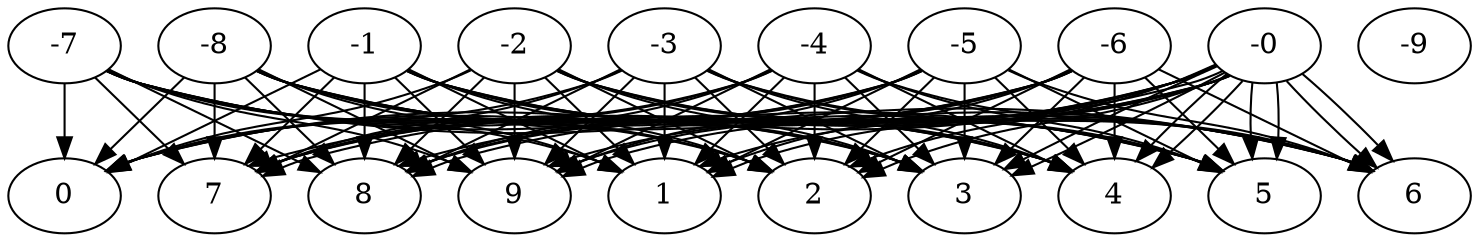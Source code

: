 digraph {
  0-0 -> 1-0;
  0-0 -> 0-1;
  1-0 -> 2-0;
  1-0 -> 1-1;
  0-1 -> 0-2;
  2-0 -> 3-0;
  2-0 -> 2-1;
  1-1 -> 1-2;
  0-2 -> 0-3;
  3-0 -> 4-0;
  3-0 -> 3-1;
  2-1 -> 2-2;
  1-2 -> 1-3;
  0-3 -> 0-4;
  4-0 -> 5-0;
  4-0 -> 4-1;
  3-1 -> 3-2;
  2-2 -> 2-3;
  1-3 -> 1-4;
  0-4 -> 0-5;
  5-0 -> 6-0;
  5-0 -> 5-1;
  4-1 -> 4-2;
  3-2 -> 3-3;
  2-3 -> 2-4;
  1-4 -> 1-5;
  0-5 -> 0-6;
  6-0 -> 7-0;
  6-0 -> 6-1;
  5-1 -> 5-2;
  4-2 -> 4-3;
  3-3 -> 3-4;
  2-4 -> 2-5;
  1-5 -> 1-6;
  0-6 -> 0-7;
  7-0 -> 8-0;
  7-0 -> 7-1;
  6-1 -> 6-2;
  5-2 -> 5-3;
  4-3 -> 4-4;
  3-4 -> 3-5;
  2-5 -> 2-6;
  1-6 -> 1-7;
  0-7 -> 0-8;
  8-0 -> 9-0;
  8-0 -> 8-1;
  7-1 -> 7-2;
  6-2 -> 6-3;
  5-3 -> 5-4;
  4-4 -> 4-5;
  3-5 -> 3-6;
  2-6 -> 2-7;
  1-7 -> 1-8;
  0-8 -> 0-9;
  9-0 -> 9-1;
  8-1 -> 8-2;
  7-2 -> 7-3;
  6-3 -> 6-4;
  5-4 -> 5-5;
  4-5 -> 4-6;
  3-6 -> 3-7;
  2-7 -> 2-8;
  1-8 -> 1-9;
  9-1 -> 9-2;
  8-2 -> 8-3;
  7-3 -> 7-4;
  6-4 -> 6-5;
  5-5 -> 5-6;
  4-6 -> 4-7;
  3-7 -> 3-8;
  2-8 -> 2-9;
  9-2 -> 9-3;
  8-3 -> 8-4;
  7-4 -> 7-5;
  6-5 -> 6-6;
  5-6 -> 5-7;
  4-7 -> 4-8;
  3-8 -> 3-9;
  9-3 -> 9-4;
  8-4 -> 8-5;
  7-5 -> 7-6;
  6-6 -> 6-7;
  5-7 -> 5-8;
  4-8 -> 4-9;
  9-4 -> 9-5;
  8-5 -> 8-6;
  7-6 -> 7-7;
  6-7 -> 6-8;
  5-8 -> 5-9;
  9-5 -> 9-6;
  8-6 -> 8-7;
  7-7 -> 7-8;
  6-8 -> 6-9;
  9-6 -> 9-7;
  8-7 -> 8-8;
  7-8 -> 7-9;
  9-7 -> 9-8;
  8-8 -> 8-9;
  9-8 -> 9-9;
}